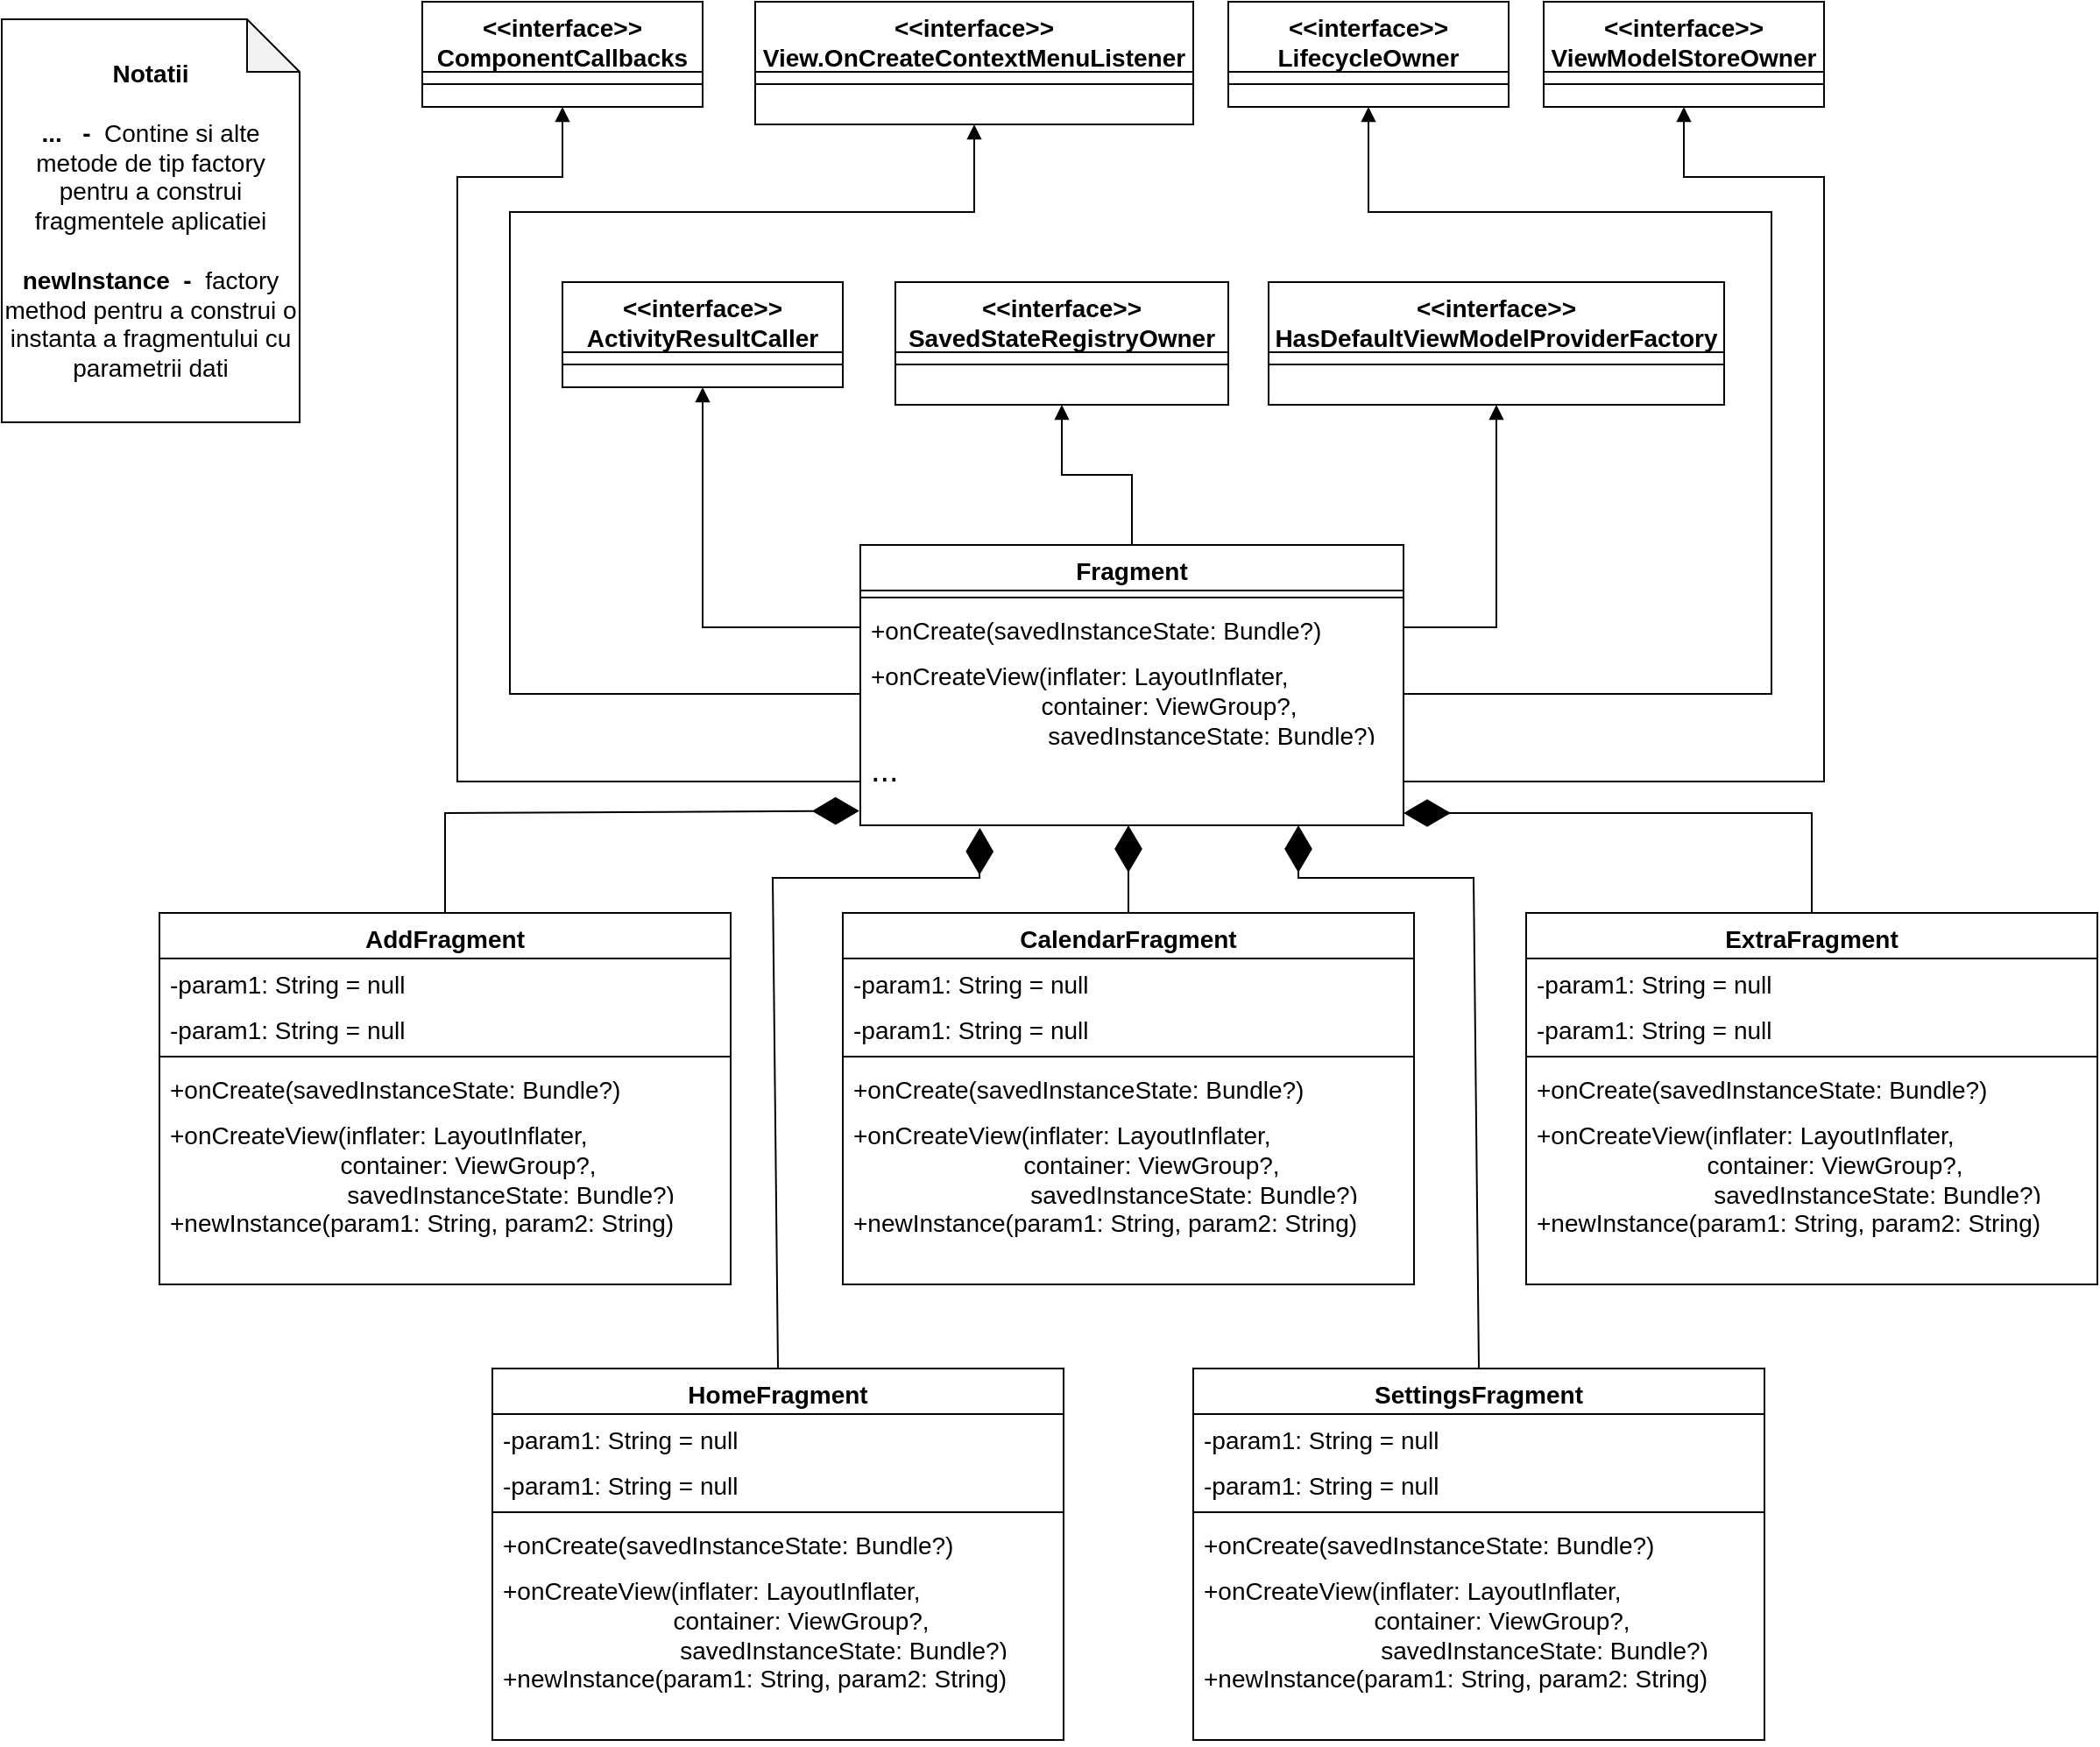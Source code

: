 <mxfile version="20.8.17" type="github">
  <diagram id="C5RBs43oDa-KdzZeNtuy" name="Page-1">
    <mxGraphModel dx="1877" dy="549" grid="1" gridSize="10" guides="1" tooltips="1" connect="1" arrows="1" fold="1" page="1" pageScale="1" pageWidth="827" pageHeight="1169" math="0" shadow="0">
      <root>
        <mxCell id="WIyWlLk6GJQsqaUBKTNV-0" />
        <mxCell id="WIyWlLk6GJQsqaUBKTNV-1" parent="WIyWlLk6GJQsqaUBKTNV-0" />
        <mxCell id="JbqdMwwLYfMpCrhkG8cW-0" value="&lt;&lt;interface&gt;&gt;&#xa;ComponentCallbacks" style="swimlane;fontStyle=1;align=center;verticalAlign=top;childLayout=stackLayout;horizontal=1;startSize=40;horizontalStack=0;resizeParent=1;resizeLast=0;collapsible=1;marginBottom=0;rounded=0;shadow=0;strokeWidth=1;fontSize=14;" parent="WIyWlLk6GJQsqaUBKTNV-1" vertex="1">
          <mxGeometry x="80" y="80" width="160" height="60" as="geometry">
            <mxRectangle x="360" y="480" width="170" height="26" as="alternateBounds" />
          </mxGeometry>
        </mxCell>
        <mxCell id="JbqdMwwLYfMpCrhkG8cW-2" value="" style="line;html=1;strokeWidth=1;align=left;verticalAlign=middle;spacingTop=-1;spacingLeft=3;spacingRight=3;rotatable=0;labelPosition=right;points=[];portConstraint=eastwest;" parent="JbqdMwwLYfMpCrhkG8cW-0" vertex="1">
          <mxGeometry y="40" width="160" height="14" as="geometry" />
        </mxCell>
        <mxCell id="JbqdMwwLYfMpCrhkG8cW-3" value="&lt;&lt;interface&gt;&gt;&#xa;View.OnCreateContextMenuListener" style="swimlane;fontStyle=1;align=center;verticalAlign=top;childLayout=stackLayout;horizontal=1;startSize=40;horizontalStack=0;resizeParent=1;resizeLast=0;collapsible=1;marginBottom=0;rounded=0;shadow=0;strokeWidth=1;fontSize=14;" parent="WIyWlLk6GJQsqaUBKTNV-1" vertex="1">
          <mxGeometry x="270" y="80" width="250" height="70" as="geometry">
            <mxRectangle x="360" y="480" width="170" height="26" as="alternateBounds" />
          </mxGeometry>
        </mxCell>
        <mxCell id="JbqdMwwLYfMpCrhkG8cW-4" value="" style="line;html=1;strokeWidth=1;align=left;verticalAlign=middle;spacingTop=-1;spacingLeft=3;spacingRight=3;rotatable=0;labelPosition=right;points=[];portConstraint=eastwest;" parent="JbqdMwwLYfMpCrhkG8cW-3" vertex="1">
          <mxGeometry y="40" width="250" height="14" as="geometry" />
        </mxCell>
        <mxCell id="JbqdMwwLYfMpCrhkG8cW-5" value="&lt;&lt;interface&gt;&gt;&#xa;LifecycleOwner" style="swimlane;fontStyle=1;align=center;verticalAlign=top;childLayout=stackLayout;horizontal=1;startSize=40;horizontalStack=0;resizeParent=1;resizeLast=0;collapsible=1;marginBottom=0;rounded=0;shadow=0;strokeWidth=1;fontSize=14;" parent="WIyWlLk6GJQsqaUBKTNV-1" vertex="1">
          <mxGeometry x="540" y="80" width="160" height="60" as="geometry">
            <mxRectangle x="360" y="480" width="170" height="26" as="alternateBounds" />
          </mxGeometry>
        </mxCell>
        <mxCell id="JbqdMwwLYfMpCrhkG8cW-6" value="" style="line;html=1;strokeWidth=1;align=left;verticalAlign=middle;spacingTop=-1;spacingLeft=3;spacingRight=3;rotatable=0;labelPosition=right;points=[];portConstraint=eastwest;" parent="JbqdMwwLYfMpCrhkG8cW-5" vertex="1">
          <mxGeometry y="40" width="160" height="14" as="geometry" />
        </mxCell>
        <mxCell id="JbqdMwwLYfMpCrhkG8cW-7" value="&lt;&lt;interface&gt;&gt;&#xa;ViewModelStoreOwner" style="swimlane;fontStyle=1;align=center;verticalAlign=top;childLayout=stackLayout;horizontal=1;startSize=40;horizontalStack=0;resizeParent=1;resizeLast=0;collapsible=1;marginBottom=0;rounded=0;shadow=0;strokeWidth=1;fontSize=14;" parent="WIyWlLk6GJQsqaUBKTNV-1" vertex="1">
          <mxGeometry x="720" y="80" width="160" height="60" as="geometry">
            <mxRectangle x="360" y="480" width="170" height="26" as="alternateBounds" />
          </mxGeometry>
        </mxCell>
        <mxCell id="JbqdMwwLYfMpCrhkG8cW-8" value="" style="line;html=1;strokeWidth=1;align=left;verticalAlign=middle;spacingTop=-1;spacingLeft=3;spacingRight=3;rotatable=0;labelPosition=right;points=[];portConstraint=eastwest;" parent="JbqdMwwLYfMpCrhkG8cW-7" vertex="1">
          <mxGeometry y="40" width="160" height="14" as="geometry" />
        </mxCell>
        <mxCell id="JbqdMwwLYfMpCrhkG8cW-9" value="&lt;&lt;interface&gt;&gt;&#xa;HasDefaultViewModelProviderFactory" style="swimlane;fontStyle=1;align=center;verticalAlign=top;childLayout=stackLayout;horizontal=1;startSize=40;horizontalStack=0;resizeParent=1;resizeLast=0;collapsible=1;marginBottom=0;rounded=0;shadow=0;strokeWidth=1;fontSize=14;" parent="WIyWlLk6GJQsqaUBKTNV-1" vertex="1">
          <mxGeometry x="563" y="240" width="260" height="70" as="geometry">
            <mxRectangle x="360" y="480" width="170" height="26" as="alternateBounds" />
          </mxGeometry>
        </mxCell>
        <mxCell id="JbqdMwwLYfMpCrhkG8cW-10" value="" style="line;html=1;strokeWidth=1;align=left;verticalAlign=middle;spacingTop=-1;spacingLeft=3;spacingRight=3;rotatable=0;labelPosition=right;points=[];portConstraint=eastwest;" parent="JbqdMwwLYfMpCrhkG8cW-9" vertex="1">
          <mxGeometry y="40" width="260" height="14" as="geometry" />
        </mxCell>
        <mxCell id="JbqdMwwLYfMpCrhkG8cW-11" value="&lt;&lt;interface&gt;&gt;&#xa;SavedStateRegistryOwner" style="swimlane;fontStyle=1;align=center;verticalAlign=top;childLayout=stackLayout;horizontal=1;startSize=40;horizontalStack=0;resizeParent=1;resizeLast=0;collapsible=1;marginBottom=0;rounded=0;shadow=0;strokeWidth=1;fontSize=14;" parent="WIyWlLk6GJQsqaUBKTNV-1" vertex="1">
          <mxGeometry x="350" y="240" width="190" height="70" as="geometry">
            <mxRectangle x="360" y="480" width="170" height="26" as="alternateBounds" />
          </mxGeometry>
        </mxCell>
        <mxCell id="JbqdMwwLYfMpCrhkG8cW-12" value="" style="line;html=1;strokeWidth=1;align=left;verticalAlign=middle;spacingTop=-1;spacingLeft=3;spacingRight=3;rotatable=0;labelPosition=right;points=[];portConstraint=eastwest;" parent="JbqdMwwLYfMpCrhkG8cW-11" vertex="1">
          <mxGeometry y="40" width="190" height="14" as="geometry" />
        </mxCell>
        <mxCell id="JbqdMwwLYfMpCrhkG8cW-13" value="&lt;&lt;interface&gt;&gt;&#xa;ActivityResultCaller" style="swimlane;fontStyle=1;align=center;verticalAlign=top;childLayout=stackLayout;horizontal=1;startSize=40;horizontalStack=0;resizeParent=1;resizeLast=0;collapsible=1;marginBottom=0;rounded=0;shadow=0;strokeWidth=1;fontSize=14;" parent="WIyWlLk6GJQsqaUBKTNV-1" vertex="1">
          <mxGeometry x="160" y="240" width="160" height="60" as="geometry">
            <mxRectangle x="360" y="480" width="170" height="26" as="alternateBounds" />
          </mxGeometry>
        </mxCell>
        <mxCell id="JbqdMwwLYfMpCrhkG8cW-14" value="" style="line;html=1;strokeWidth=1;align=left;verticalAlign=middle;spacingTop=-1;spacingLeft=3;spacingRight=3;rotatable=0;labelPosition=right;points=[];portConstraint=eastwest;" parent="JbqdMwwLYfMpCrhkG8cW-13" vertex="1">
          <mxGeometry y="40" width="160" height="14" as="geometry" />
        </mxCell>
        <mxCell id="JbqdMwwLYfMpCrhkG8cW-18" value="Fragment" style="swimlane;fontStyle=1;align=center;verticalAlign=top;childLayout=stackLayout;horizontal=1;startSize=26;horizontalStack=0;resizeParent=1;resizeLast=0;collapsible=1;marginBottom=0;rounded=0;shadow=0;strokeWidth=1;fontSize=14;" parent="WIyWlLk6GJQsqaUBKTNV-1" vertex="1">
          <mxGeometry x="330" y="390" width="310" height="160" as="geometry">
            <mxRectangle x="130" y="380" width="160" height="26" as="alternateBounds" />
          </mxGeometry>
        </mxCell>
        <mxCell id="JbqdMwwLYfMpCrhkG8cW-21" value="" style="line;html=1;strokeWidth=1;align=left;verticalAlign=middle;spacingTop=-1;spacingLeft=3;spacingRight=3;rotatable=0;labelPosition=right;points=[];portConstraint=eastwest;" parent="JbqdMwwLYfMpCrhkG8cW-18" vertex="1">
          <mxGeometry y="26" width="310" height="8" as="geometry" />
        </mxCell>
        <mxCell id="JbqdMwwLYfMpCrhkG8cW-22" value="+onCreate(savedInstanceState: Bundle?)" style="text;align=left;verticalAlign=top;spacingLeft=4;spacingRight=4;overflow=hidden;rotatable=0;points=[[0,0.5],[1,0.5]];portConstraint=eastwest;fontStyle=0;fontSize=14;" parent="JbqdMwwLYfMpCrhkG8cW-18" vertex="1">
          <mxGeometry y="34" width="310" height="26" as="geometry" />
        </mxCell>
        <mxCell id="JbqdMwwLYfMpCrhkG8cW-23" value="+onCreateView(inflater: LayoutInflater, &#xa;                          container: ViewGroup?,&#xa;                          savedInstanceState: Bundle?)" style="text;align=left;verticalAlign=top;spacingLeft=4;spacingRight=4;overflow=hidden;rotatable=0;points=[[0,0.5],[1,0.5]];portConstraint=eastwest;fontSize=14;" parent="JbqdMwwLYfMpCrhkG8cW-18" vertex="1">
          <mxGeometry y="60" width="310" height="50" as="geometry" />
        </mxCell>
        <mxCell id="JbqdMwwLYfMpCrhkG8cW-25" value="..." style="text;align=left;verticalAlign=top;spacingLeft=4;spacingRight=4;overflow=hidden;rotatable=0;points=[[0,0.5],[1,0.5]];portConstraint=eastwest;fontSize=19;" parent="JbqdMwwLYfMpCrhkG8cW-18" vertex="1">
          <mxGeometry y="110" width="310" height="50" as="geometry" />
        </mxCell>
        <mxCell id="JbqdMwwLYfMpCrhkG8cW-32" value="AddFragment" style="swimlane;fontStyle=1;align=center;verticalAlign=top;childLayout=stackLayout;horizontal=1;startSize=26;horizontalStack=0;resizeParent=1;resizeLast=0;collapsible=1;marginBottom=0;rounded=0;shadow=0;strokeWidth=1;fontSize=14;" parent="WIyWlLk6GJQsqaUBKTNV-1" vertex="1">
          <mxGeometry x="-70" y="600" width="326" height="212" as="geometry">
            <mxRectangle x="130" y="380" width="160" height="26" as="alternateBounds" />
          </mxGeometry>
        </mxCell>
        <mxCell id="JbqdMwwLYfMpCrhkG8cW-33" value="-param1: String = null" style="text;align=left;verticalAlign=top;spacingLeft=4;spacingRight=4;overflow=hidden;rotatable=0;points=[[0,0.5],[1,0.5]];portConstraint=eastwest;fontSize=14;" parent="JbqdMwwLYfMpCrhkG8cW-32" vertex="1">
          <mxGeometry y="26" width="326" height="26" as="geometry" />
        </mxCell>
        <mxCell id="JbqdMwwLYfMpCrhkG8cW-34" value="-param1: String = null" style="text;align=left;verticalAlign=top;spacingLeft=4;spacingRight=4;overflow=hidden;rotatable=0;points=[[0,0.5],[1,0.5]];portConstraint=eastwest;rounded=0;shadow=0;html=0;fontSize=14;" parent="JbqdMwwLYfMpCrhkG8cW-32" vertex="1">
          <mxGeometry y="52" width="326" height="26" as="geometry" />
        </mxCell>
        <mxCell id="JbqdMwwLYfMpCrhkG8cW-35" value="" style="line;html=1;strokeWidth=1;align=left;verticalAlign=middle;spacingTop=-1;spacingLeft=3;spacingRight=3;rotatable=0;labelPosition=right;points=[];portConstraint=eastwest;" parent="JbqdMwwLYfMpCrhkG8cW-32" vertex="1">
          <mxGeometry y="78" width="326" height="8" as="geometry" />
        </mxCell>
        <mxCell id="JbqdMwwLYfMpCrhkG8cW-38" value="+onCreate(savedInstanceState: Bundle?)" style="text;align=left;verticalAlign=top;spacingLeft=4;spacingRight=4;overflow=hidden;rotatable=0;points=[[0,0.5],[1,0.5]];portConstraint=eastwest;fontStyle=0;fontSize=14;" parent="JbqdMwwLYfMpCrhkG8cW-32" vertex="1">
          <mxGeometry y="86" width="326" height="26" as="geometry" />
        </mxCell>
        <mxCell id="JbqdMwwLYfMpCrhkG8cW-39" value="+onCreateView(inflater: LayoutInflater, &#xa;                          container: ViewGroup?,&#xa;                          savedInstanceState: Bundle?)" style="text;align=left;verticalAlign=top;spacingLeft=4;spacingRight=4;overflow=hidden;rotatable=0;points=[[0,0.5],[1,0.5]];portConstraint=eastwest;fontSize=14;" parent="JbqdMwwLYfMpCrhkG8cW-32" vertex="1">
          <mxGeometry y="112" width="326" height="50" as="geometry" />
        </mxCell>
        <mxCell id="JbqdMwwLYfMpCrhkG8cW-40" value="+newInstance(param1: String, param2: String)" style="text;align=left;verticalAlign=top;spacingLeft=4;spacingRight=4;overflow=hidden;rotatable=0;points=[[0,0.5],[1,0.5]];portConstraint=eastwest;fontSize=14;" parent="JbqdMwwLYfMpCrhkG8cW-32" vertex="1">
          <mxGeometry y="162" width="326" height="50" as="geometry" />
        </mxCell>
        <mxCell id="JbqdMwwLYfMpCrhkG8cW-42" value="CalendarFragment " style="swimlane;fontStyle=1;align=center;verticalAlign=top;childLayout=stackLayout;horizontal=1;startSize=26;horizontalStack=0;resizeParent=1;resizeLast=0;collapsible=1;marginBottom=0;rounded=0;shadow=0;strokeWidth=1;fontSize=14;" parent="WIyWlLk6GJQsqaUBKTNV-1" vertex="1">
          <mxGeometry x="320" y="600" width="326" height="212" as="geometry">
            <mxRectangle x="130" y="380" width="160" height="26" as="alternateBounds" />
          </mxGeometry>
        </mxCell>
        <mxCell id="JbqdMwwLYfMpCrhkG8cW-43" value="-param1: String = null" style="text;align=left;verticalAlign=top;spacingLeft=4;spacingRight=4;overflow=hidden;rotatable=0;points=[[0,0.5],[1,0.5]];portConstraint=eastwest;fontSize=14;" parent="JbqdMwwLYfMpCrhkG8cW-42" vertex="1">
          <mxGeometry y="26" width="326" height="26" as="geometry" />
        </mxCell>
        <mxCell id="JbqdMwwLYfMpCrhkG8cW-44" value="-param1: String = null" style="text;align=left;verticalAlign=top;spacingLeft=4;spacingRight=4;overflow=hidden;rotatable=0;points=[[0,0.5],[1,0.5]];portConstraint=eastwest;rounded=0;shadow=0;html=0;fontSize=14;" parent="JbqdMwwLYfMpCrhkG8cW-42" vertex="1">
          <mxGeometry y="52" width="326" height="26" as="geometry" />
        </mxCell>
        <mxCell id="JbqdMwwLYfMpCrhkG8cW-45" value="" style="line;html=1;strokeWidth=1;align=left;verticalAlign=middle;spacingTop=-1;spacingLeft=3;spacingRight=3;rotatable=0;labelPosition=right;points=[];portConstraint=eastwest;" parent="JbqdMwwLYfMpCrhkG8cW-42" vertex="1">
          <mxGeometry y="78" width="326" height="8" as="geometry" />
        </mxCell>
        <mxCell id="JbqdMwwLYfMpCrhkG8cW-46" value="+onCreate(savedInstanceState: Bundle?)" style="text;align=left;verticalAlign=top;spacingLeft=4;spacingRight=4;overflow=hidden;rotatable=0;points=[[0,0.5],[1,0.5]];portConstraint=eastwest;fontStyle=0;fontSize=14;" parent="JbqdMwwLYfMpCrhkG8cW-42" vertex="1">
          <mxGeometry y="86" width="326" height="26" as="geometry" />
        </mxCell>
        <mxCell id="JbqdMwwLYfMpCrhkG8cW-47" value="+onCreateView(inflater: LayoutInflater, &#xa;                          container: ViewGroup?,&#xa;                          savedInstanceState: Bundle?)" style="text;align=left;verticalAlign=top;spacingLeft=4;spacingRight=4;overflow=hidden;rotatable=0;points=[[0,0.5],[1,0.5]];portConstraint=eastwest;fontSize=14;" parent="JbqdMwwLYfMpCrhkG8cW-42" vertex="1">
          <mxGeometry y="112" width="326" height="50" as="geometry" />
        </mxCell>
        <mxCell id="JbqdMwwLYfMpCrhkG8cW-48" value="+newInstance(param1: String, param2: String)" style="text;align=left;verticalAlign=top;spacingLeft=4;spacingRight=4;overflow=hidden;rotatable=0;points=[[0,0.5],[1,0.5]];portConstraint=eastwest;fontSize=14;" parent="JbqdMwwLYfMpCrhkG8cW-42" vertex="1">
          <mxGeometry y="162" width="326" height="50" as="geometry" />
        </mxCell>
        <mxCell id="JbqdMwwLYfMpCrhkG8cW-49" value="ExtraFragment " style="swimlane;fontStyle=1;align=center;verticalAlign=top;childLayout=stackLayout;horizontal=1;startSize=26;horizontalStack=0;resizeParent=1;resizeLast=0;collapsible=1;marginBottom=0;rounded=0;shadow=0;strokeWidth=1;fontSize=14;" parent="WIyWlLk6GJQsqaUBKTNV-1" vertex="1">
          <mxGeometry x="710" y="600" width="326" height="212" as="geometry">
            <mxRectangle x="130" y="380" width="160" height="26" as="alternateBounds" />
          </mxGeometry>
        </mxCell>
        <mxCell id="JbqdMwwLYfMpCrhkG8cW-50" value="-param1: String = null" style="text;align=left;verticalAlign=top;spacingLeft=4;spacingRight=4;overflow=hidden;rotatable=0;points=[[0,0.5],[1,0.5]];portConstraint=eastwest;fontSize=14;" parent="JbqdMwwLYfMpCrhkG8cW-49" vertex="1">
          <mxGeometry y="26" width="326" height="26" as="geometry" />
        </mxCell>
        <mxCell id="JbqdMwwLYfMpCrhkG8cW-51" value="-param1: String = null" style="text;align=left;verticalAlign=top;spacingLeft=4;spacingRight=4;overflow=hidden;rotatable=0;points=[[0,0.5],[1,0.5]];portConstraint=eastwest;rounded=0;shadow=0;html=0;fontSize=14;" parent="JbqdMwwLYfMpCrhkG8cW-49" vertex="1">
          <mxGeometry y="52" width="326" height="26" as="geometry" />
        </mxCell>
        <mxCell id="JbqdMwwLYfMpCrhkG8cW-52" value="" style="line;html=1;strokeWidth=1;align=left;verticalAlign=middle;spacingTop=-1;spacingLeft=3;spacingRight=3;rotatable=0;labelPosition=right;points=[];portConstraint=eastwest;" parent="JbqdMwwLYfMpCrhkG8cW-49" vertex="1">
          <mxGeometry y="78" width="326" height="8" as="geometry" />
        </mxCell>
        <mxCell id="JbqdMwwLYfMpCrhkG8cW-53" value="+onCreate(savedInstanceState: Bundle?)" style="text;align=left;verticalAlign=top;spacingLeft=4;spacingRight=4;overflow=hidden;rotatable=0;points=[[0,0.5],[1,0.5]];portConstraint=eastwest;fontStyle=0;fontSize=14;" parent="JbqdMwwLYfMpCrhkG8cW-49" vertex="1">
          <mxGeometry y="86" width="326" height="26" as="geometry" />
        </mxCell>
        <mxCell id="JbqdMwwLYfMpCrhkG8cW-54" value="+onCreateView(inflater: LayoutInflater, &#xa;                          container: ViewGroup?,&#xa;                          savedInstanceState: Bundle?)" style="text;align=left;verticalAlign=top;spacingLeft=4;spacingRight=4;overflow=hidden;rotatable=0;points=[[0,0.5],[1,0.5]];portConstraint=eastwest;fontSize=14;" parent="JbqdMwwLYfMpCrhkG8cW-49" vertex="1">
          <mxGeometry y="112" width="326" height="50" as="geometry" />
        </mxCell>
        <mxCell id="JbqdMwwLYfMpCrhkG8cW-55" value="+newInstance(param1: String, param2: String)" style="text;align=left;verticalAlign=top;spacingLeft=4;spacingRight=4;overflow=hidden;rotatable=0;points=[[0,0.5],[1,0.5]];portConstraint=eastwest;fontSize=14;" parent="JbqdMwwLYfMpCrhkG8cW-49" vertex="1">
          <mxGeometry y="162" width="326" height="50" as="geometry" />
        </mxCell>
        <mxCell id="JbqdMwwLYfMpCrhkG8cW-56" value="HomeFragment " style="swimlane;fontStyle=1;align=center;verticalAlign=top;childLayout=stackLayout;horizontal=1;startSize=26;horizontalStack=0;resizeParent=1;resizeLast=0;collapsible=1;marginBottom=0;rounded=0;shadow=0;strokeWidth=1;fontSize=14;" parent="WIyWlLk6GJQsqaUBKTNV-1" vertex="1">
          <mxGeometry x="120" y="860" width="326" height="212" as="geometry">
            <mxRectangle x="130" y="380" width="160" height="26" as="alternateBounds" />
          </mxGeometry>
        </mxCell>
        <mxCell id="JbqdMwwLYfMpCrhkG8cW-57" value="-param1: String = null" style="text;align=left;verticalAlign=top;spacingLeft=4;spacingRight=4;overflow=hidden;rotatable=0;points=[[0,0.5],[1,0.5]];portConstraint=eastwest;fontSize=14;" parent="JbqdMwwLYfMpCrhkG8cW-56" vertex="1">
          <mxGeometry y="26" width="326" height="26" as="geometry" />
        </mxCell>
        <mxCell id="JbqdMwwLYfMpCrhkG8cW-58" value="-param1: String = null" style="text;align=left;verticalAlign=top;spacingLeft=4;spacingRight=4;overflow=hidden;rotatable=0;points=[[0,0.5],[1,0.5]];portConstraint=eastwest;rounded=0;shadow=0;html=0;fontSize=14;" parent="JbqdMwwLYfMpCrhkG8cW-56" vertex="1">
          <mxGeometry y="52" width="326" height="26" as="geometry" />
        </mxCell>
        <mxCell id="JbqdMwwLYfMpCrhkG8cW-59" value="" style="line;html=1;strokeWidth=1;align=left;verticalAlign=middle;spacingTop=-1;spacingLeft=3;spacingRight=3;rotatable=0;labelPosition=right;points=[];portConstraint=eastwest;" parent="JbqdMwwLYfMpCrhkG8cW-56" vertex="1">
          <mxGeometry y="78" width="326" height="8" as="geometry" />
        </mxCell>
        <mxCell id="JbqdMwwLYfMpCrhkG8cW-60" value="+onCreate(savedInstanceState: Bundle?)" style="text;align=left;verticalAlign=top;spacingLeft=4;spacingRight=4;overflow=hidden;rotatable=0;points=[[0,0.5],[1,0.5]];portConstraint=eastwest;fontStyle=0;fontSize=14;" parent="JbqdMwwLYfMpCrhkG8cW-56" vertex="1">
          <mxGeometry y="86" width="326" height="26" as="geometry" />
        </mxCell>
        <mxCell id="JbqdMwwLYfMpCrhkG8cW-61" value="+onCreateView(inflater: LayoutInflater, &#xa;                          container: ViewGroup?,&#xa;                          savedInstanceState: Bundle?)" style="text;align=left;verticalAlign=top;spacingLeft=4;spacingRight=4;overflow=hidden;rotatable=0;points=[[0,0.5],[1,0.5]];portConstraint=eastwest;fontSize=14;" parent="JbqdMwwLYfMpCrhkG8cW-56" vertex="1">
          <mxGeometry y="112" width="326" height="50" as="geometry" />
        </mxCell>
        <mxCell id="JbqdMwwLYfMpCrhkG8cW-62" value="+newInstance(param1: String, param2: String)" style="text;align=left;verticalAlign=top;spacingLeft=4;spacingRight=4;overflow=hidden;rotatable=0;points=[[0,0.5],[1,0.5]];portConstraint=eastwest;fontSize=14;" parent="JbqdMwwLYfMpCrhkG8cW-56" vertex="1">
          <mxGeometry y="162" width="326" height="50" as="geometry" />
        </mxCell>
        <mxCell id="JbqdMwwLYfMpCrhkG8cW-63" value="SettingsFragment " style="swimlane;fontStyle=1;align=center;verticalAlign=top;childLayout=stackLayout;horizontal=1;startSize=26;horizontalStack=0;resizeParent=1;resizeLast=0;collapsible=1;marginBottom=0;rounded=0;shadow=0;strokeWidth=1;fontSize=14;" parent="WIyWlLk6GJQsqaUBKTNV-1" vertex="1">
          <mxGeometry x="520" y="860" width="326" height="212" as="geometry">
            <mxRectangle x="130" y="380" width="160" height="26" as="alternateBounds" />
          </mxGeometry>
        </mxCell>
        <mxCell id="JbqdMwwLYfMpCrhkG8cW-64" value="-param1: String = null" style="text;align=left;verticalAlign=top;spacingLeft=4;spacingRight=4;overflow=hidden;rotatable=0;points=[[0,0.5],[1,0.5]];portConstraint=eastwest;fontSize=14;" parent="JbqdMwwLYfMpCrhkG8cW-63" vertex="1">
          <mxGeometry y="26" width="326" height="26" as="geometry" />
        </mxCell>
        <mxCell id="JbqdMwwLYfMpCrhkG8cW-65" value="-param1: String = null" style="text;align=left;verticalAlign=top;spacingLeft=4;spacingRight=4;overflow=hidden;rotatable=0;points=[[0,0.5],[1,0.5]];portConstraint=eastwest;rounded=0;shadow=0;html=0;fontSize=14;" parent="JbqdMwwLYfMpCrhkG8cW-63" vertex="1">
          <mxGeometry y="52" width="326" height="26" as="geometry" />
        </mxCell>
        <mxCell id="JbqdMwwLYfMpCrhkG8cW-66" value="" style="line;html=1;strokeWidth=1;align=left;verticalAlign=middle;spacingTop=-1;spacingLeft=3;spacingRight=3;rotatable=0;labelPosition=right;points=[];portConstraint=eastwest;" parent="JbqdMwwLYfMpCrhkG8cW-63" vertex="1">
          <mxGeometry y="78" width="326" height="8" as="geometry" />
        </mxCell>
        <mxCell id="JbqdMwwLYfMpCrhkG8cW-67" value="+onCreate(savedInstanceState: Bundle?)" style="text;align=left;verticalAlign=top;spacingLeft=4;spacingRight=4;overflow=hidden;rotatable=0;points=[[0,0.5],[1,0.5]];portConstraint=eastwest;fontStyle=0;fontSize=14;" parent="JbqdMwwLYfMpCrhkG8cW-63" vertex="1">
          <mxGeometry y="86" width="326" height="26" as="geometry" />
        </mxCell>
        <mxCell id="JbqdMwwLYfMpCrhkG8cW-68" value="+onCreateView(inflater: LayoutInflater, &#xa;                          container: ViewGroup?,&#xa;                          savedInstanceState: Bundle?)" style="text;align=left;verticalAlign=top;spacingLeft=4;spacingRight=4;overflow=hidden;rotatable=0;points=[[0,0.5],[1,0.5]];portConstraint=eastwest;fontSize=14;" parent="JbqdMwwLYfMpCrhkG8cW-63" vertex="1">
          <mxGeometry y="112" width="326" height="50" as="geometry" />
        </mxCell>
        <mxCell id="JbqdMwwLYfMpCrhkG8cW-69" value="+newInstance(param1: String, param2: String)" style="text;align=left;verticalAlign=top;spacingLeft=4;spacingRight=4;overflow=hidden;rotatable=0;points=[[0,0.5],[1,0.5]];portConstraint=eastwest;fontSize=14;" parent="JbqdMwwLYfMpCrhkG8cW-63" vertex="1">
          <mxGeometry y="162" width="326" height="50" as="geometry" />
        </mxCell>
        <mxCell id="JbqdMwwLYfMpCrhkG8cW-73" value="" style="endArrow=block;endFill=1;html=1;edgeStyle=orthogonalEdgeStyle;align=left;verticalAlign=top;rounded=0;fontSize=14;fontColor=#66CC00;entryX=0.5;entryY=1;entryDx=0;entryDy=0;exitX=0;exitY=0.5;exitDx=0;exitDy=0;" parent="WIyWlLk6GJQsqaUBKTNV-1" source="JbqdMwwLYfMpCrhkG8cW-23" target="JbqdMwwLYfMpCrhkG8cW-3" edge="1">
          <mxGeometry x="-1" relative="1" as="geometry">
            <mxPoint x="190" y="450" as="sourcePoint" />
            <mxPoint x="190" y="440" as="targetPoint" />
            <Array as="points">
              <mxPoint x="130" y="475" />
              <mxPoint x="130" y="200" />
              <mxPoint x="395" y="200" />
            </Array>
          </mxGeometry>
        </mxCell>
        <mxCell id="JbqdMwwLYfMpCrhkG8cW-76" value="" style="endArrow=block;endFill=1;html=1;edgeStyle=orthogonalEdgeStyle;align=left;verticalAlign=top;rounded=0;fontSize=14;fontColor=#66CC00;entryX=0.5;entryY=1;entryDx=0;entryDy=0;exitX=0;exitY=0.5;exitDx=0;exitDy=0;" parent="WIyWlLk6GJQsqaUBKTNV-1" source="JbqdMwwLYfMpCrhkG8cW-25" target="JbqdMwwLYfMpCrhkG8cW-0" edge="1">
          <mxGeometry x="-1" relative="1" as="geometry">
            <mxPoint x="180" y="750" as="sourcePoint" />
            <mxPoint x="70" y="490" as="targetPoint" />
            <Array as="points">
              <mxPoint x="100" y="525" />
              <mxPoint x="100" y="180" />
              <mxPoint x="160" y="180" />
            </Array>
          </mxGeometry>
        </mxCell>
        <mxCell id="JbqdMwwLYfMpCrhkG8cW-77" value="" style="endArrow=block;endFill=1;html=1;edgeStyle=orthogonalEdgeStyle;align=left;verticalAlign=top;rounded=0;fontSize=14;fontColor=#66CC00;entryX=0.5;entryY=1;entryDx=0;entryDy=0;exitX=1;exitY=0.5;exitDx=0;exitDy=0;" parent="WIyWlLk6GJQsqaUBKTNV-1" source="JbqdMwwLYfMpCrhkG8cW-23" target="JbqdMwwLYfMpCrhkG8cW-5" edge="1">
          <mxGeometry x="-1" relative="1" as="geometry">
            <mxPoint x="670" y="750" as="sourcePoint" />
            <mxPoint x="70" y="490" as="targetPoint" />
            <Array as="points">
              <mxPoint x="850" y="475" />
              <mxPoint x="850" y="200" />
              <mxPoint x="620" y="200" />
            </Array>
          </mxGeometry>
        </mxCell>
        <mxCell id="JbqdMwwLYfMpCrhkG8cW-78" value="" style="endArrow=block;endFill=1;html=1;edgeStyle=orthogonalEdgeStyle;align=left;verticalAlign=top;rounded=0;fontSize=14;fontColor=#66CC00;entryX=0.5;entryY=1;entryDx=0;entryDy=0;exitX=1;exitY=0.5;exitDx=0;exitDy=0;" parent="WIyWlLk6GJQsqaUBKTNV-1" source="JbqdMwwLYfMpCrhkG8cW-25" target="JbqdMwwLYfMpCrhkG8cW-7" edge="1">
          <mxGeometry x="-1" relative="1" as="geometry">
            <mxPoint x="70" y="750" as="sourcePoint" />
            <mxPoint x="70" y="490" as="targetPoint" />
            <Array as="points">
              <mxPoint x="880" y="525" />
              <mxPoint x="880" y="180" />
              <mxPoint x="800" y="180" />
            </Array>
          </mxGeometry>
        </mxCell>
        <mxCell id="JbqdMwwLYfMpCrhkG8cW-79" value="" style="endArrow=block;endFill=1;html=1;edgeStyle=orthogonalEdgeStyle;align=left;verticalAlign=top;rounded=0;fontSize=14;fontColor=#66CC00;entryX=0.5;entryY=1;entryDx=0;entryDy=0;exitX=0;exitY=0.5;exitDx=0;exitDy=0;" parent="WIyWlLk6GJQsqaUBKTNV-1" source="JbqdMwwLYfMpCrhkG8cW-22" target="JbqdMwwLYfMpCrhkG8cW-13" edge="1">
          <mxGeometry x="-1" relative="1" as="geometry">
            <mxPoint x="310" y="450" as="sourcePoint" />
            <mxPoint x="70" y="490" as="targetPoint" />
            <Array as="points">
              <mxPoint x="240" y="437" />
            </Array>
          </mxGeometry>
        </mxCell>
        <mxCell id="JbqdMwwLYfMpCrhkG8cW-80" value="" style="endArrow=block;endFill=1;html=1;edgeStyle=orthogonalEdgeStyle;align=left;verticalAlign=top;rounded=0;fontSize=14;fontColor=#66CC00;entryX=0.5;entryY=1;entryDx=0;entryDy=0;exitX=1;exitY=0.5;exitDx=0;exitDy=0;" parent="WIyWlLk6GJQsqaUBKTNV-1" source="JbqdMwwLYfMpCrhkG8cW-22" target="JbqdMwwLYfMpCrhkG8cW-9" edge="1">
          <mxGeometry x="-1" relative="1" as="geometry">
            <mxPoint x="360" y="845" as="sourcePoint" />
            <mxPoint x="360" y="585" as="targetPoint" />
            <Array as="points">
              <mxPoint x="693" y="437" />
            </Array>
          </mxGeometry>
        </mxCell>
        <mxCell id="JbqdMwwLYfMpCrhkG8cW-81" value="" style="endArrow=block;endFill=1;html=1;edgeStyle=orthogonalEdgeStyle;align=left;verticalAlign=top;rounded=0;fontSize=14;fontColor=#66CC00;entryX=0.5;entryY=1;entryDx=0;entryDy=0;exitX=0.5;exitY=0;exitDx=0;exitDy=0;" parent="WIyWlLk6GJQsqaUBKTNV-1" source="JbqdMwwLYfMpCrhkG8cW-18" target="JbqdMwwLYfMpCrhkG8cW-11" edge="1">
          <mxGeometry x="-1" relative="1" as="geometry">
            <mxPoint x="70" y="750" as="sourcePoint" />
            <mxPoint x="70" y="490" as="targetPoint" />
          </mxGeometry>
        </mxCell>
        <mxCell id="JbqdMwwLYfMpCrhkG8cW-83" value="" style="endArrow=diamondThin;endFill=1;endSize=24;html=1;rounded=0;fontSize=14;fontColor=#66CC00;entryX=-0.002;entryY=0.836;entryDx=0;entryDy=0;entryPerimeter=0;exitX=0.5;exitY=0;exitDx=0;exitDy=0;" parent="WIyWlLk6GJQsqaUBKTNV-1" source="JbqdMwwLYfMpCrhkG8cW-32" target="JbqdMwwLYfMpCrhkG8cW-25" edge="1">
          <mxGeometry width="160" relative="1" as="geometry">
            <mxPoint x="40" y="570" as="sourcePoint" />
            <mxPoint x="200" y="570" as="targetPoint" />
            <Array as="points">
              <mxPoint x="93" y="543" />
            </Array>
          </mxGeometry>
        </mxCell>
        <mxCell id="JbqdMwwLYfMpCrhkG8cW-84" value="" style="endArrow=diamondThin;endFill=1;endSize=24;html=1;rounded=0;fontSize=14;fontColor=#66CC00;exitX=0.5;exitY=0;exitDx=0;exitDy=0;" parent="WIyWlLk6GJQsqaUBKTNV-1" source="JbqdMwwLYfMpCrhkG8cW-49" edge="1">
          <mxGeometry width="160" relative="1" as="geometry">
            <mxPoint x="770" y="570" as="sourcePoint" />
            <mxPoint x="640" y="543" as="targetPoint" />
            <Array as="points">
              <mxPoint x="873" y="543" />
            </Array>
          </mxGeometry>
        </mxCell>
        <mxCell id="JbqdMwwLYfMpCrhkG8cW-85" value="" style="endArrow=diamondThin;endFill=1;endSize=24;html=1;rounded=0;fontSize=14;fontColor=#66CC00;exitX=0.5;exitY=0;exitDx=0;exitDy=0;" parent="WIyWlLk6GJQsqaUBKTNV-1" source="JbqdMwwLYfMpCrhkG8cW-42" edge="1">
          <mxGeometry width="160" relative="1" as="geometry">
            <mxPoint x="470" y="670" as="sourcePoint" />
            <mxPoint x="483" y="550" as="targetPoint" />
          </mxGeometry>
        </mxCell>
        <mxCell id="JbqdMwwLYfMpCrhkG8cW-86" value="" style="endArrow=diamondThin;endFill=1;endSize=24;html=1;rounded=0;fontSize=14;fontColor=#66CC00;exitX=0.5;exitY=0;exitDx=0;exitDy=0;entryX=0.22;entryY=1.028;entryDx=0;entryDy=0;entryPerimeter=0;" parent="WIyWlLk6GJQsqaUBKTNV-1" source="JbqdMwwLYfMpCrhkG8cW-56" target="JbqdMwwLYfMpCrhkG8cW-25" edge="1">
          <mxGeometry width="160" relative="1" as="geometry">
            <mxPoint x="270" y="700" as="sourcePoint" />
            <mxPoint x="370" y="560" as="targetPoint" />
            <Array as="points">
              <mxPoint x="280" y="580" />
              <mxPoint x="398" y="580" />
            </Array>
          </mxGeometry>
        </mxCell>
        <mxCell id="JbqdMwwLYfMpCrhkG8cW-87" value="" style="endArrow=diamondThin;endFill=1;endSize=24;html=1;rounded=0;fontSize=14;fontColor=#66CC00;exitX=0.5;exitY=0;exitDx=0;exitDy=0;" parent="WIyWlLk6GJQsqaUBKTNV-1" source="JbqdMwwLYfMpCrhkG8cW-63" edge="1">
          <mxGeometry width="160" relative="1" as="geometry">
            <mxPoint x="690" y="700" as="sourcePoint" />
            <mxPoint x="580" y="550" as="targetPoint" />
            <Array as="points">
              <mxPoint x="680" y="580" />
              <mxPoint x="580" y="580" />
            </Array>
          </mxGeometry>
        </mxCell>
        <mxCell id="JbqdMwwLYfMpCrhkG8cW-90" value="&lt;span style=&quot;border-color: var(--border-color); color: rgb(102, 204, 0);&quot;&gt;&lt;font style=&quot;border-color: var(--border-color);&quot; color=&quot;#000000&quot;&gt;&lt;b&gt;Notatii&lt;/b&gt;&lt;br&gt;&lt;br&gt;&lt;b&gt;...&amp;nbsp; &amp;nbsp;-&amp;nbsp; &lt;/b&gt;Contine si alte metode de tip factory pentru a construi fragmentele aplicatiei&lt;br&gt;&lt;br&gt;&lt;b&gt;newInstance&amp;nbsp; -&amp;nbsp; &lt;/b&gt;factory method pentru a construi o instanta a fragmentului cu parametrii dati&lt;br&gt;&lt;/font&gt;&lt;/span&gt;" style="shape=note;whiteSpace=wrap;html=1;backgroundOutline=1;darkOpacity=0.05;fontSize=14;fontColor=#000000;" parent="WIyWlLk6GJQsqaUBKTNV-1" vertex="1">
          <mxGeometry x="-160" y="90" width="170" height="230" as="geometry" />
        </mxCell>
      </root>
    </mxGraphModel>
  </diagram>
</mxfile>
